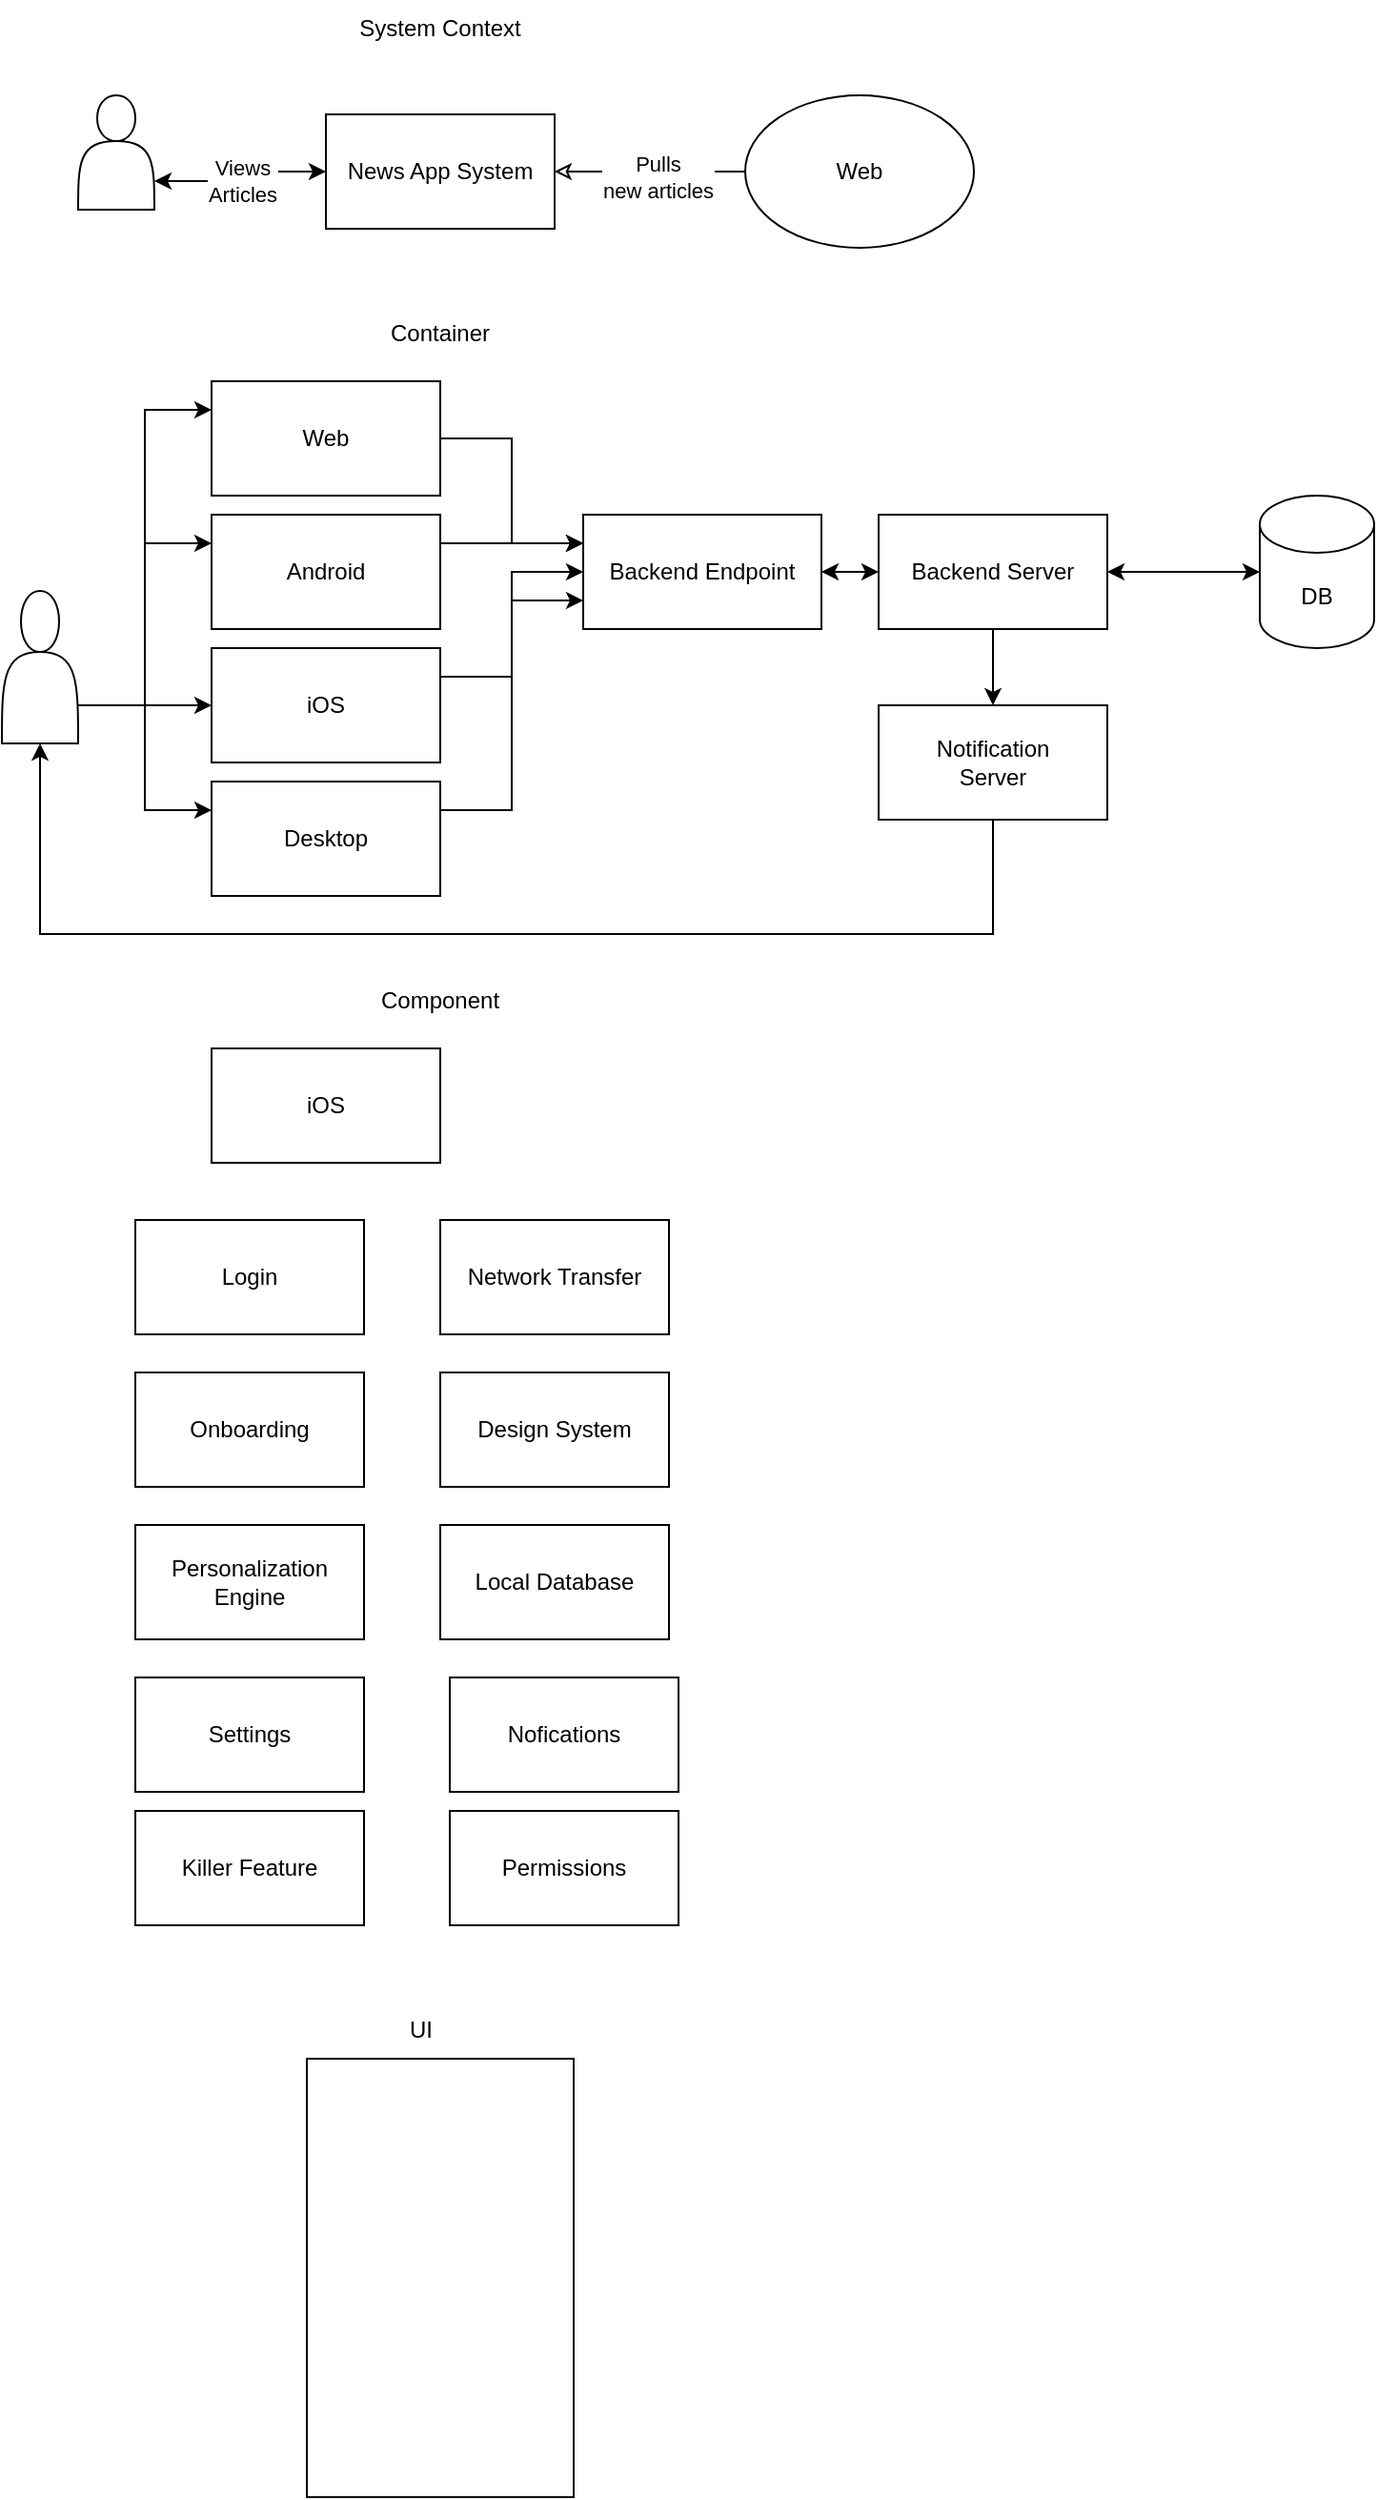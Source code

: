 <mxfile version="26.0.16">
  <diagram name="Page-1" id="wj22fDxHdmHbIldTMIMR">
    <mxGraphModel dx="898" dy="515" grid="1" gridSize="10" guides="1" tooltips="1" connect="1" arrows="1" fold="1" page="1" pageScale="1" pageWidth="850" pageHeight="1100" math="0" shadow="0">
      <root>
        <mxCell id="0" />
        <mxCell id="1" parent="0" />
        <mxCell id="7YdHPE-t5lQhXVro9Q34-5" style="edgeStyle=orthogonalEdgeStyle;rounded=0;orthogonalLoop=1;jettySize=auto;html=1;exitX=1;exitY=0.5;exitDx=0;exitDy=0;startArrow=classic;startFill=0;endArrow=none;entryX=0;entryY=0.5;entryDx=0;entryDy=0;" parent="1" source="7YdHPE-t5lQhXVro9Q34-1" target="7YdHPE-t5lQhXVro9Q34-15" edge="1">
          <mxGeometry relative="1" as="geometry">
            <mxPoint x="380" y="140" as="targetPoint" />
          </mxGeometry>
        </mxCell>
        <mxCell id="7YdHPE-t5lQhXVro9Q34-16" value="Pulls&lt;div&gt;new articles&lt;/div&gt;" style="edgeLabel;html=1;align=center;verticalAlign=middle;resizable=0;points=[];" parent="7YdHPE-t5lQhXVro9Q34-5" vertex="1" connectable="0">
          <mxGeometry x="-0.249" y="-3" relative="1" as="geometry">
            <mxPoint x="16" as="offset" />
          </mxGeometry>
        </mxCell>
        <mxCell id="7YdHPE-t5lQhXVro9Q34-1" value="News App System" style="rounded=0;whiteSpace=wrap;html=1;" parent="1" vertex="1">
          <mxGeometry x="170" y="110" width="120" height="60" as="geometry" />
        </mxCell>
        <mxCell id="7YdHPE-t5lQhXVro9Q34-12" style="edgeStyle=orthogonalEdgeStyle;rounded=0;orthogonalLoop=1;jettySize=auto;html=1;exitX=1;exitY=0.75;exitDx=0;exitDy=0;entryX=0;entryY=0.5;entryDx=0;entryDy=0;startArrow=classic;startFill=1;" parent="1" source="7YdHPE-t5lQhXVro9Q34-3" target="7YdHPE-t5lQhXVro9Q34-1" edge="1">
          <mxGeometry relative="1" as="geometry" />
        </mxCell>
        <mxCell id="7YdHPE-t5lQhXVro9Q34-14" value="Views&lt;div&gt;Articles&lt;/div&gt;" style="edgeLabel;html=1;align=center;verticalAlign=middle;resizable=0;points=[];" parent="7YdHPE-t5lQhXVro9Q34-12" vertex="1" connectable="0">
          <mxGeometry x="-0.053" y="-1" relative="1" as="geometry">
            <mxPoint as="offset" />
          </mxGeometry>
        </mxCell>
        <mxCell id="7YdHPE-t5lQhXVro9Q34-3" value="" style="shape=actor;whiteSpace=wrap;html=1;" parent="1" vertex="1">
          <mxGeometry x="40" y="100" width="40" height="60" as="geometry" />
        </mxCell>
        <mxCell id="7YdHPE-t5lQhXVro9Q34-15" value="Web" style="ellipse;whiteSpace=wrap;html=1;" parent="1" vertex="1">
          <mxGeometry x="390" y="100" width="120" height="80" as="geometry" />
        </mxCell>
        <mxCell id="7YdHPE-t5lQhXVro9Q34-17" value="System Context" style="text;html=1;align=center;verticalAlign=middle;whiteSpace=wrap;rounded=0;" parent="1" vertex="1">
          <mxGeometry x="100" y="50" width="260" height="30" as="geometry" />
        </mxCell>
        <mxCell id="7YdHPE-t5lQhXVro9Q34-18" value="Container" style="text;html=1;align=center;verticalAlign=middle;whiteSpace=wrap;rounded=0;" parent="1" vertex="1">
          <mxGeometry x="200" y="210" width="60" height="30" as="geometry" />
        </mxCell>
        <mxCell id="7YdHPE-t5lQhXVro9Q34-35" style="edgeStyle=orthogonalEdgeStyle;rounded=0;orthogonalLoop=1;jettySize=auto;html=1;exitX=0.9;exitY=0.5;exitDx=0;exitDy=0;exitPerimeter=0;entryX=0;entryY=0.25;entryDx=0;entryDy=0;" parent="1" source="7YdHPE-t5lQhXVro9Q34-19" target="7YdHPE-t5lQhXVro9Q34-20" edge="1">
          <mxGeometry relative="1" as="geometry">
            <Array as="points">
              <mxPoint x="36" y="420" />
              <mxPoint x="75" y="420" />
              <mxPoint x="75" y="265" />
            </Array>
          </mxGeometry>
        </mxCell>
        <mxCell id="7YdHPE-t5lQhXVro9Q34-36" style="edgeStyle=orthogonalEdgeStyle;rounded=0;orthogonalLoop=1;jettySize=auto;html=1;exitX=1;exitY=0.75;exitDx=0;exitDy=0;entryX=0;entryY=0.25;entryDx=0;entryDy=0;" parent="1" source="7YdHPE-t5lQhXVro9Q34-19" target="7YdHPE-t5lQhXVro9Q34-21" edge="1">
          <mxGeometry relative="1" as="geometry" />
        </mxCell>
        <mxCell id="7YdHPE-t5lQhXVro9Q34-37" style="edgeStyle=orthogonalEdgeStyle;rounded=0;orthogonalLoop=1;jettySize=auto;html=1;exitX=1;exitY=0.75;exitDx=0;exitDy=0;entryX=0;entryY=0.5;entryDx=0;entryDy=0;" parent="1" source="7YdHPE-t5lQhXVro9Q34-19" target="7YdHPE-t5lQhXVro9Q34-22" edge="1">
          <mxGeometry relative="1" as="geometry" />
        </mxCell>
        <mxCell id="7YdHPE-t5lQhXVro9Q34-38" style="edgeStyle=orthogonalEdgeStyle;rounded=0;orthogonalLoop=1;jettySize=auto;html=1;exitX=1;exitY=0.75;exitDx=0;exitDy=0;entryX=0;entryY=0.25;entryDx=0;entryDy=0;" parent="1" source="7YdHPE-t5lQhXVro9Q34-19" target="7YdHPE-t5lQhXVro9Q34-23" edge="1">
          <mxGeometry relative="1" as="geometry" />
        </mxCell>
        <mxCell id="7YdHPE-t5lQhXVro9Q34-19" value="" style="shape=actor;whiteSpace=wrap;html=1;" parent="1" vertex="1">
          <mxGeometry y="360" width="40" height="80" as="geometry" />
        </mxCell>
        <mxCell id="7YdHPE-t5lQhXVro9Q34-26" style="edgeStyle=orthogonalEdgeStyle;rounded=0;orthogonalLoop=1;jettySize=auto;html=1;exitX=1;exitY=0.5;exitDx=0;exitDy=0;entryX=0;entryY=0.25;entryDx=0;entryDy=0;" parent="1" source="7YdHPE-t5lQhXVro9Q34-20" target="7YdHPE-t5lQhXVro9Q34-24" edge="1">
          <mxGeometry relative="1" as="geometry" />
        </mxCell>
        <mxCell id="7YdHPE-t5lQhXVro9Q34-20" value="Web" style="rounded=0;whiteSpace=wrap;html=1;" parent="1" vertex="1">
          <mxGeometry x="110" y="250" width="120" height="60" as="geometry" />
        </mxCell>
        <mxCell id="7YdHPE-t5lQhXVro9Q34-27" style="edgeStyle=orthogonalEdgeStyle;rounded=0;orthogonalLoop=1;jettySize=auto;html=1;exitX=1;exitY=0.25;exitDx=0;exitDy=0;entryX=0;entryY=0.25;entryDx=0;entryDy=0;" parent="1" source="7YdHPE-t5lQhXVro9Q34-21" target="7YdHPE-t5lQhXVro9Q34-24" edge="1">
          <mxGeometry relative="1" as="geometry" />
        </mxCell>
        <mxCell id="7YdHPE-t5lQhXVro9Q34-21" value="Android" style="rounded=0;whiteSpace=wrap;html=1;" parent="1" vertex="1">
          <mxGeometry x="110" y="320" width="120" height="60" as="geometry" />
        </mxCell>
        <mxCell id="7YdHPE-t5lQhXVro9Q34-28" style="edgeStyle=orthogonalEdgeStyle;rounded=0;orthogonalLoop=1;jettySize=auto;html=1;exitX=1;exitY=0.25;exitDx=0;exitDy=0;entryX=0;entryY=0.5;entryDx=0;entryDy=0;" parent="1" source="7YdHPE-t5lQhXVro9Q34-22" target="7YdHPE-t5lQhXVro9Q34-24" edge="1">
          <mxGeometry relative="1" as="geometry" />
        </mxCell>
        <mxCell id="7YdHPE-t5lQhXVro9Q34-22" value="iOS" style="rounded=0;whiteSpace=wrap;html=1;" parent="1" vertex="1">
          <mxGeometry x="110" y="390" width="120" height="60" as="geometry" />
        </mxCell>
        <mxCell id="7YdHPE-t5lQhXVro9Q34-29" style="edgeStyle=orthogonalEdgeStyle;rounded=0;orthogonalLoop=1;jettySize=auto;html=1;exitX=1;exitY=0.25;exitDx=0;exitDy=0;entryX=0;entryY=0.75;entryDx=0;entryDy=0;" parent="1" source="7YdHPE-t5lQhXVro9Q34-23" target="7YdHPE-t5lQhXVro9Q34-24" edge="1">
          <mxGeometry relative="1" as="geometry" />
        </mxCell>
        <mxCell id="7YdHPE-t5lQhXVro9Q34-23" value="Desktop" style="rounded=0;whiteSpace=wrap;html=1;" parent="1" vertex="1">
          <mxGeometry x="110" y="460" width="120" height="60" as="geometry" />
        </mxCell>
        <mxCell id="7YdHPE-t5lQhXVro9Q34-24" value="Backend Endpoint" style="rounded=0;whiteSpace=wrap;html=1;" parent="1" vertex="1">
          <mxGeometry x="305" y="320" width="125" height="60" as="geometry" />
        </mxCell>
        <mxCell id="7YdHPE-t5lQhXVro9Q34-25" value="DB" style="shape=cylinder3;whiteSpace=wrap;html=1;boundedLbl=1;backgroundOutline=1;size=15;" parent="1" vertex="1">
          <mxGeometry x="660" y="310" width="60" height="80" as="geometry" />
        </mxCell>
        <mxCell id="7YdHPE-t5lQhXVro9Q34-32" style="edgeStyle=orthogonalEdgeStyle;rounded=0;orthogonalLoop=1;jettySize=auto;html=1;entryX=1;entryY=0.5;entryDx=0;entryDy=0;startArrow=classic;startFill=1;" parent="1" source="7YdHPE-t5lQhXVro9Q34-30" target="7YdHPE-t5lQhXVro9Q34-24" edge="1">
          <mxGeometry relative="1" as="geometry" />
        </mxCell>
        <mxCell id="7YdHPE-t5lQhXVro9Q34-40" style="edgeStyle=orthogonalEdgeStyle;rounded=0;orthogonalLoop=1;jettySize=auto;html=1;exitX=0.5;exitY=1;exitDx=0;exitDy=0;" parent="1" source="7YdHPE-t5lQhXVro9Q34-30" target="7YdHPE-t5lQhXVro9Q34-39" edge="1">
          <mxGeometry relative="1" as="geometry" />
        </mxCell>
        <mxCell id="7YdHPE-t5lQhXVro9Q34-30" value="Backend Server" style="rounded=0;whiteSpace=wrap;html=1;" parent="1" vertex="1">
          <mxGeometry x="460" y="320" width="120" height="60" as="geometry" />
        </mxCell>
        <mxCell id="7YdHPE-t5lQhXVro9Q34-33" style="edgeStyle=orthogonalEdgeStyle;rounded=0;orthogonalLoop=1;jettySize=auto;html=1;exitX=1;exitY=0.5;exitDx=0;exitDy=0;entryX=0;entryY=0.5;entryDx=0;entryDy=0;entryPerimeter=0;startArrow=classic;startFill=1;" parent="1" source="7YdHPE-t5lQhXVro9Q34-30" target="7YdHPE-t5lQhXVro9Q34-25" edge="1">
          <mxGeometry relative="1" as="geometry" />
        </mxCell>
        <mxCell id="7YdHPE-t5lQhXVro9Q34-41" style="edgeStyle=orthogonalEdgeStyle;rounded=0;orthogonalLoop=1;jettySize=auto;html=1;exitX=0.5;exitY=1;exitDx=0;exitDy=0;entryX=0.5;entryY=1;entryDx=0;entryDy=0;" parent="1" source="7YdHPE-t5lQhXVro9Q34-39" target="7YdHPE-t5lQhXVro9Q34-19" edge="1">
          <mxGeometry relative="1" as="geometry">
            <Array as="points">
              <mxPoint x="520" y="540" />
              <mxPoint x="20" y="540" />
            </Array>
          </mxGeometry>
        </mxCell>
        <mxCell id="7YdHPE-t5lQhXVro9Q34-39" value="Notification&lt;div&gt;Server&lt;/div&gt;" style="rounded=0;whiteSpace=wrap;html=1;" parent="1" vertex="1">
          <mxGeometry x="460" y="420" width="120" height="60" as="geometry" />
        </mxCell>
        <mxCell id="7YdHPE-t5lQhXVro9Q34-43" value="Component" style="text;html=1;align=center;verticalAlign=middle;whiteSpace=wrap;rounded=0;" parent="1" vertex="1">
          <mxGeometry x="200" y="560" width="60" height="30" as="geometry" />
        </mxCell>
        <mxCell id="7YdHPE-t5lQhXVro9Q34-44" value="iOS" style="rounded=0;whiteSpace=wrap;html=1;" parent="1" vertex="1">
          <mxGeometry x="110" y="600" width="120" height="60" as="geometry" />
        </mxCell>
        <mxCell id="7YdHPE-t5lQhXVro9Q34-45" value="Login" style="rounded=0;whiteSpace=wrap;html=1;" parent="1" vertex="1">
          <mxGeometry x="70" y="690" width="120" height="60" as="geometry" />
        </mxCell>
        <mxCell id="7YdHPE-t5lQhXVro9Q34-46" value="Onboarding" style="rounded=0;whiteSpace=wrap;html=1;" parent="1" vertex="1">
          <mxGeometry x="70" y="770" width="120" height="60" as="geometry" />
        </mxCell>
        <mxCell id="7YdHPE-t5lQhXVro9Q34-47" value="Personalization Engine" style="rounded=0;whiteSpace=wrap;html=1;" parent="1" vertex="1">
          <mxGeometry x="70" y="850" width="120" height="60" as="geometry" />
        </mxCell>
        <mxCell id="7YdHPE-t5lQhXVro9Q34-48" value="Settings" style="rounded=0;whiteSpace=wrap;html=1;" parent="1" vertex="1">
          <mxGeometry x="70" y="930" width="120" height="60" as="geometry" />
        </mxCell>
        <mxCell id="7YdHPE-t5lQhXVro9Q34-49" value="Network Transfer" style="rounded=0;whiteSpace=wrap;html=1;" parent="1" vertex="1">
          <mxGeometry x="230" y="690" width="120" height="60" as="geometry" />
        </mxCell>
        <mxCell id="7YdHPE-t5lQhXVro9Q34-50" value="Design System" style="rounded=0;whiteSpace=wrap;html=1;" parent="1" vertex="1">
          <mxGeometry x="230" y="770" width="120" height="60" as="geometry" />
        </mxCell>
        <mxCell id="7YdHPE-t5lQhXVro9Q34-51" value="Local Database" style="rounded=0;whiteSpace=wrap;html=1;" parent="1" vertex="1">
          <mxGeometry x="230" y="850" width="120" height="60" as="geometry" />
        </mxCell>
        <mxCell id="7YdHPE-t5lQhXVro9Q34-52" value="Nofications" style="rounded=0;whiteSpace=wrap;html=1;" parent="1" vertex="1">
          <mxGeometry x="235" y="930" width="120" height="60" as="geometry" />
        </mxCell>
        <mxCell id="7YdHPE-t5lQhXVro9Q34-53" value="Killer Feature" style="rounded=0;whiteSpace=wrap;html=1;" parent="1" vertex="1">
          <mxGeometry x="70" y="1000" width="120" height="60" as="geometry" />
        </mxCell>
        <mxCell id="7YdHPE-t5lQhXVro9Q34-54" value="Permissions" style="rounded=0;whiteSpace=wrap;html=1;" parent="1" vertex="1">
          <mxGeometry x="235" y="1000" width="120" height="60" as="geometry" />
        </mxCell>
        <mxCell id="7YdHPE-t5lQhXVro9Q34-59" value="UI" style="text;html=1;align=center;verticalAlign=middle;whiteSpace=wrap;rounded=0;" parent="1" vertex="1">
          <mxGeometry x="190" y="1100" width="60" height="30" as="geometry" />
        </mxCell>
        <mxCell id="7YdHPE-t5lQhXVro9Q34-60" value="" style="verticalLabelPosition=bottom;verticalAlign=top;html=1;shape=mxgraph.basic.rect;fillColor2=none;strokeWidth=1;size=20;indent=5;" parent="1" vertex="1">
          <mxGeometry x="160" y="1130" width="140" height="230" as="geometry" />
        </mxCell>
      </root>
    </mxGraphModel>
  </diagram>
</mxfile>
